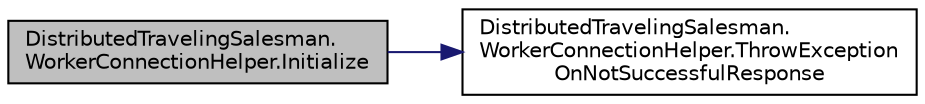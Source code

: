 digraph "DistributedTravelingSalesman.WorkerConnectionHelper.Initialize"
{
 // INTERACTIVE_SVG=YES
 // LATEX_PDF_SIZE
  edge [fontname="Helvetica",fontsize="10",labelfontname="Helvetica",labelfontsize="10"];
  node [fontname="Helvetica",fontsize="10",shape=record];
  rankdir="LR";
  Node1 [label="DistributedTravelingSalesman.\lWorkerConnectionHelper.Initialize",height=0.2,width=0.4,color="black", fillcolor="grey75", style="filled", fontcolor="black",tooltip=" "];
  Node1 -> Node2 [color="midnightblue",fontsize="10",style="solid",fontname="Helvetica"];
  Node2 [label="DistributedTravelingSalesman.\lWorkerConnectionHelper.ThrowException\lOnNotSuccessfulResponse",height=0.2,width=0.4,color="black", fillcolor="white", style="filled",URL="$class_distributed_traveling_salesman_1_1_worker_connection_helper.html#a5e008eea5697dd5731c6fcdb495fb0f3",tooltip=" "];
}
